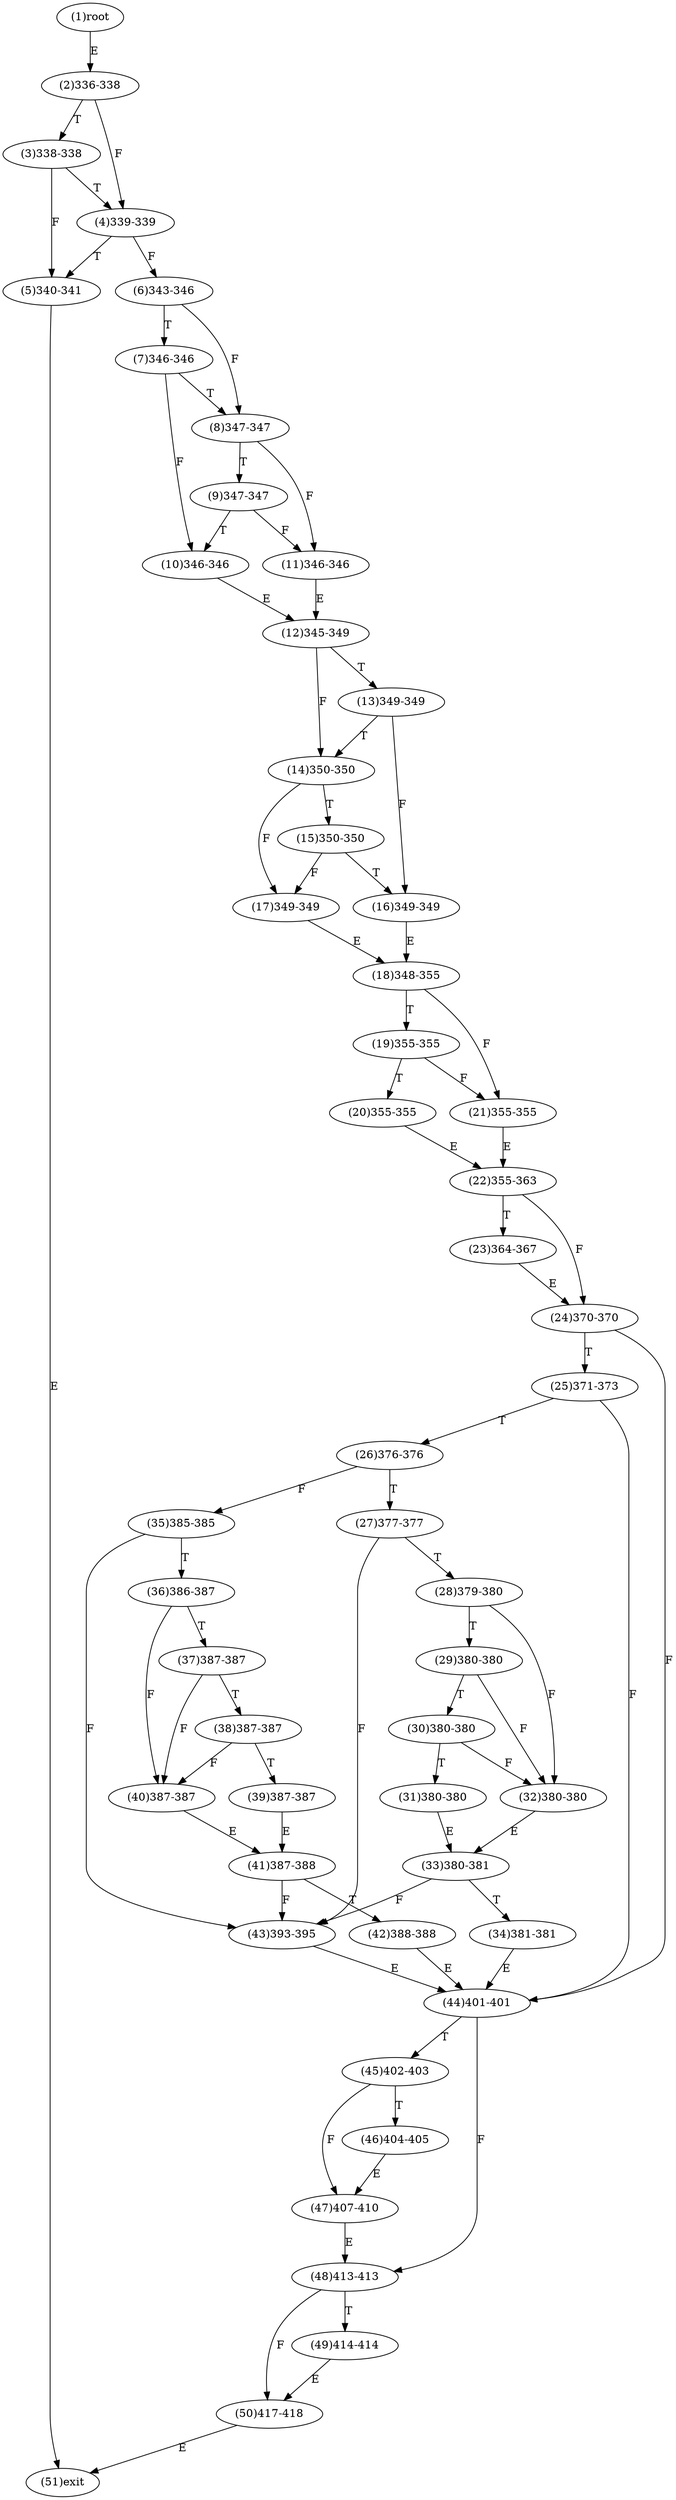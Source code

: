 digraph "" { 
1[ label="(1)root"];
2[ label="(2)336-338"];
3[ label="(3)338-338"];
4[ label="(4)339-339"];
5[ label="(5)340-341"];
6[ label="(6)343-346"];
7[ label="(7)346-346"];
8[ label="(8)347-347"];
9[ label="(9)347-347"];
10[ label="(10)346-346"];
11[ label="(11)346-346"];
12[ label="(12)345-349"];
13[ label="(13)349-349"];
14[ label="(14)350-350"];
15[ label="(15)350-350"];
17[ label="(17)349-349"];
16[ label="(16)349-349"];
19[ label="(19)355-355"];
18[ label="(18)348-355"];
21[ label="(21)355-355"];
20[ label="(20)355-355"];
23[ label="(23)364-367"];
22[ label="(22)355-363"];
25[ label="(25)371-373"];
24[ label="(24)370-370"];
27[ label="(27)377-377"];
26[ label="(26)376-376"];
29[ label="(29)380-380"];
28[ label="(28)379-380"];
31[ label="(31)380-380"];
30[ label="(30)380-380"];
34[ label="(34)381-381"];
35[ label="(35)385-385"];
32[ label="(32)380-380"];
33[ label="(33)380-381"];
38[ label="(38)387-387"];
39[ label="(39)387-387"];
36[ label="(36)386-387"];
37[ label="(37)387-387"];
42[ label="(42)388-388"];
43[ label="(43)393-395"];
40[ label="(40)387-387"];
41[ label="(41)387-388"];
46[ label="(46)404-405"];
47[ label="(47)407-410"];
44[ label="(44)401-401"];
45[ label="(45)402-403"];
51[ label="(51)exit"];
50[ label="(50)417-418"];
49[ label="(49)414-414"];
48[ label="(48)413-413"];
1->2[ label="E"];
2->4[ label="F"];
2->3[ label="T"];
3->5[ label="F"];
3->4[ label="T"];
4->6[ label="F"];
4->5[ label="T"];
5->51[ label="E"];
6->8[ label="F"];
6->7[ label="T"];
7->10[ label="F"];
7->8[ label="T"];
8->11[ label="F"];
8->9[ label="T"];
9->11[ label="F"];
9->10[ label="T"];
10->12[ label="E"];
11->12[ label="E"];
12->14[ label="F"];
12->13[ label="T"];
13->16[ label="F"];
13->14[ label="T"];
14->17[ label="F"];
14->15[ label="T"];
15->17[ label="F"];
15->16[ label="T"];
16->18[ label="E"];
17->18[ label="E"];
18->21[ label="F"];
18->19[ label="T"];
19->21[ label="F"];
19->20[ label="T"];
20->22[ label="E"];
21->22[ label="E"];
22->24[ label="F"];
22->23[ label="T"];
23->24[ label="E"];
24->44[ label="F"];
24->25[ label="T"];
25->44[ label="F"];
25->26[ label="T"];
26->35[ label="F"];
26->27[ label="T"];
27->43[ label="F"];
27->28[ label="T"];
28->32[ label="F"];
28->29[ label="T"];
29->32[ label="F"];
29->30[ label="T"];
30->32[ label="F"];
30->31[ label="T"];
31->33[ label="E"];
32->33[ label="E"];
33->43[ label="F"];
33->34[ label="T"];
34->44[ label="E"];
35->43[ label="F"];
35->36[ label="T"];
36->40[ label="F"];
36->37[ label="T"];
37->40[ label="F"];
37->38[ label="T"];
38->40[ label="F"];
38->39[ label="T"];
39->41[ label="E"];
40->41[ label="E"];
41->43[ label="F"];
41->42[ label="T"];
42->44[ label="E"];
43->44[ label="E"];
44->48[ label="F"];
44->45[ label="T"];
45->47[ label="F"];
45->46[ label="T"];
46->47[ label="E"];
47->48[ label="E"];
48->50[ label="F"];
48->49[ label="T"];
49->50[ label="E"];
50->51[ label="E"];
}